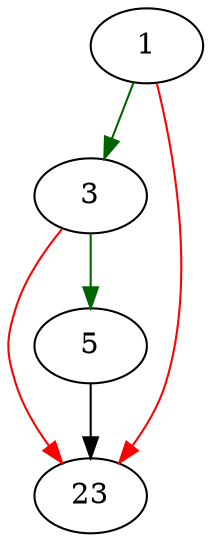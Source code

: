 strict digraph "dtotimespec" {
	// Node definitions.
	1 [entry=true];
	3;
	23;
	5;

	// Edge definitions.
	1 -> 3 [
		color=darkgreen
		cond=true
	];
	1 -> 23 [
		color=red
		cond=false
	];
	3 -> 23 [
		color=red
		cond=false
	];
	3 -> 5 [
		color=darkgreen
		cond=true
	];
	5 -> 23;
}